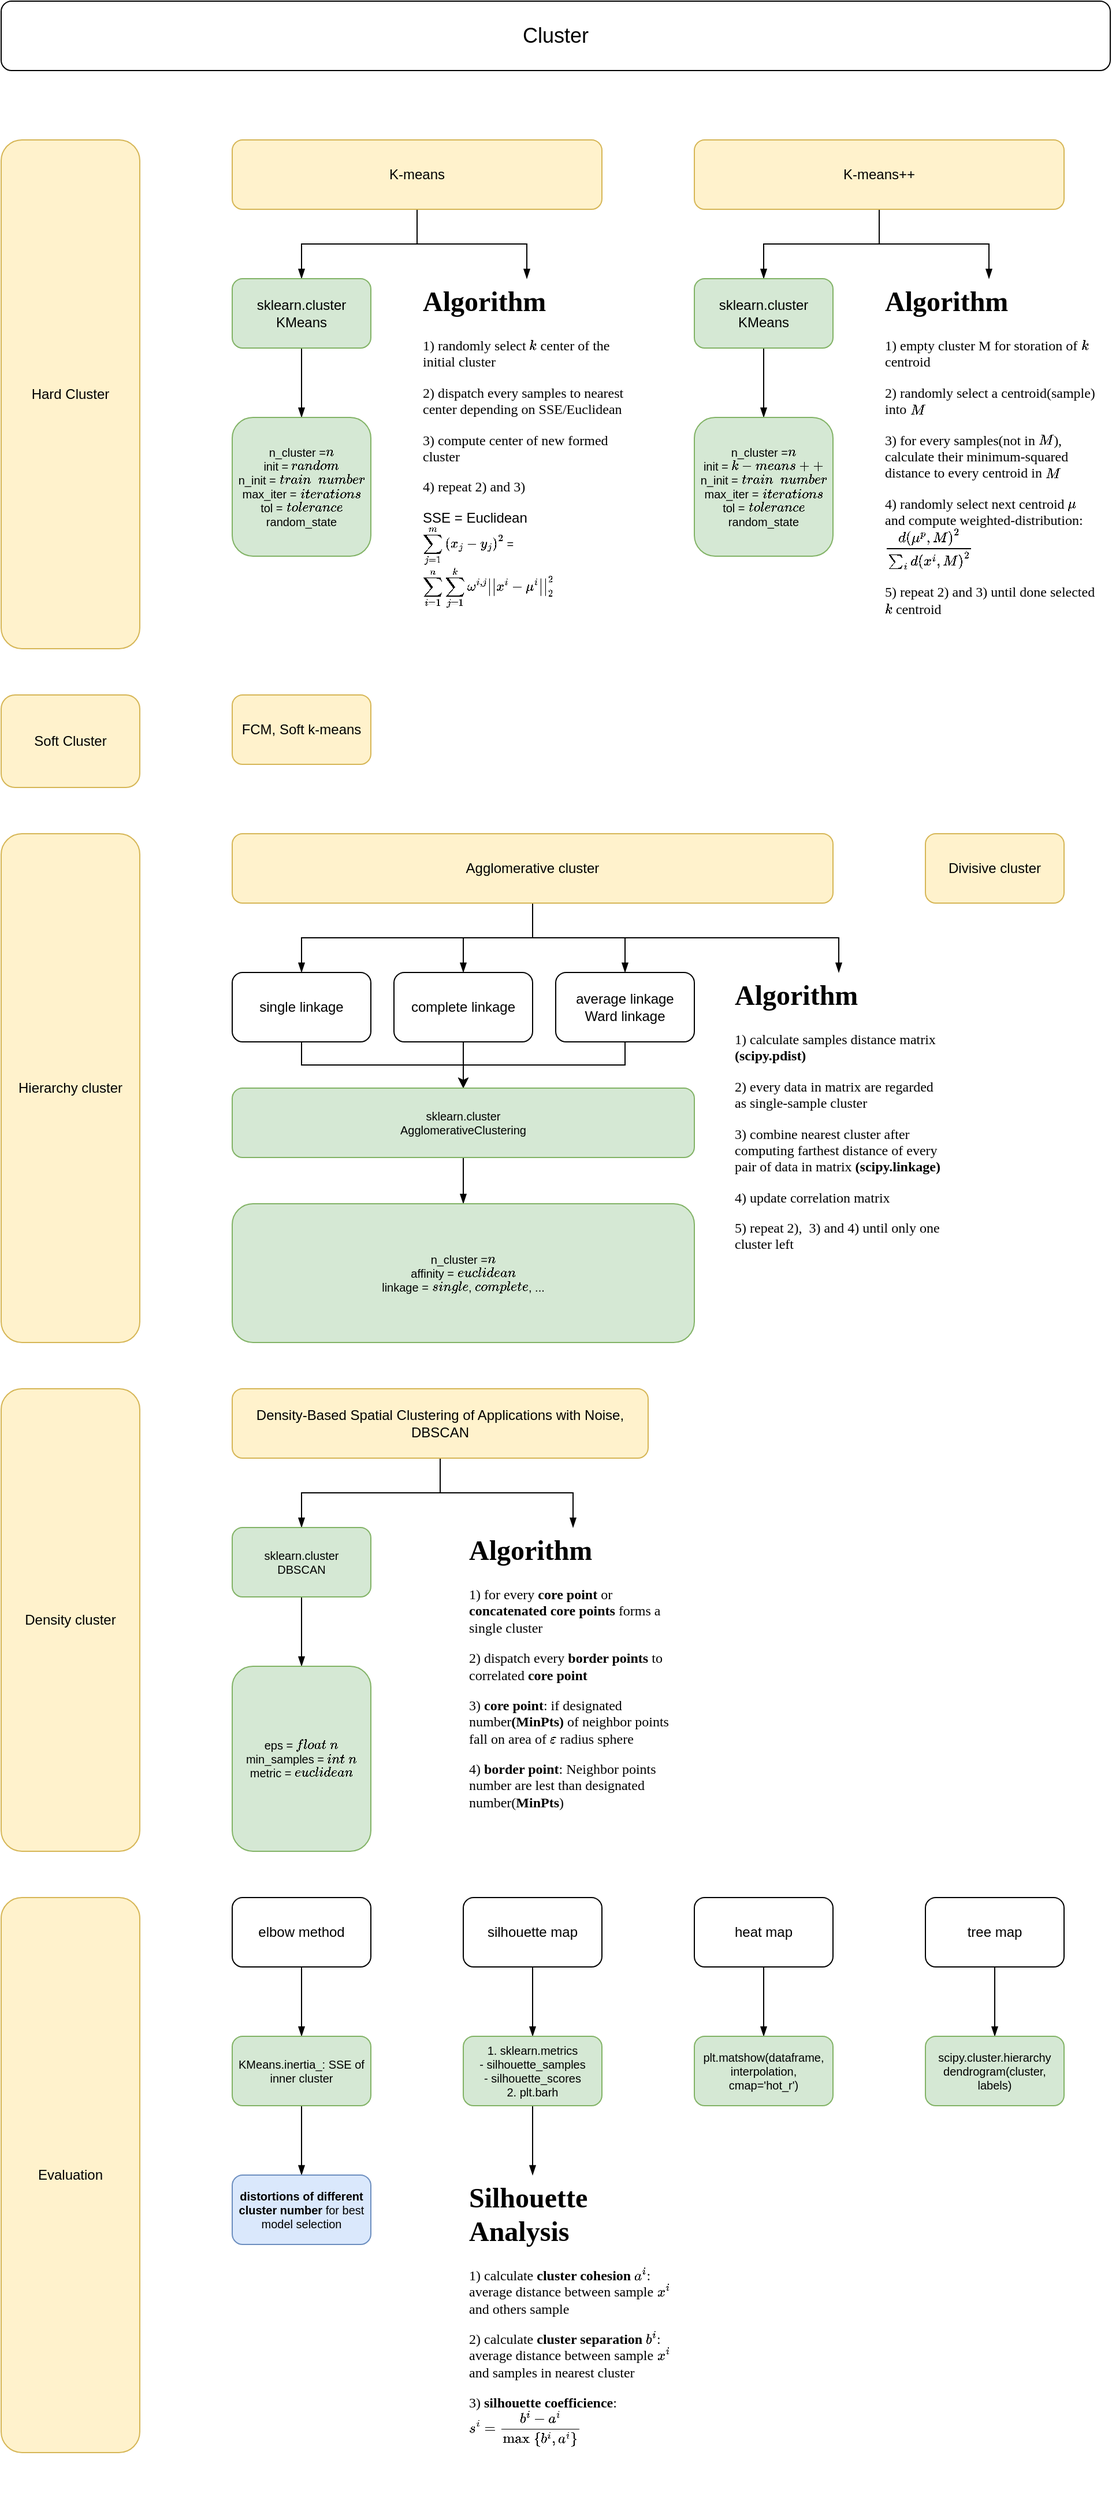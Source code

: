 <mxfile version="21.6.1" type="device">
  <diagram name="第 1 页" id="uKQnckuGB_oqDtlKrPz5">
    <mxGraphModel dx="689" dy="461" grid="1" gridSize="10" guides="1" tooltips="1" connect="1" arrows="1" fold="1" page="1" pageScale="1" pageWidth="1200" pageHeight="1920" math="1" shadow="0">
      <root>
        <mxCell id="0" />
        <mxCell id="1" parent="0" />
        <mxCell id="PHH8fjHEo_8SI4OXQQ06-1" value="Cluster" style="rounded=1;whiteSpace=wrap;html=1;fontSize=18;" parent="1" vertex="1">
          <mxGeometry x="120" y="120" width="960" height="60" as="geometry" />
        </mxCell>
        <mxCell id="ZZknKD89HIvUtP47UnSU-1" value="Hard Cluster" style="rounded=1;whiteSpace=wrap;html=1;fillColor=#fff2cc;strokeColor=#d6b656;" vertex="1" parent="1">
          <mxGeometry x="120" y="240" width="120" height="440" as="geometry" />
        </mxCell>
        <mxCell id="ZZknKD89HIvUtP47UnSU-4" style="edgeStyle=orthogonalEdgeStyle;rounded=0;orthogonalLoop=1;jettySize=auto;html=1;entryX=0.5;entryY=0;entryDx=0;entryDy=0;endArrow=blockThin;endFill=1;" edge="1" parent="1" source="ZZknKD89HIvUtP47UnSU-2" target="ZZknKD89HIvUtP47UnSU-3">
          <mxGeometry relative="1" as="geometry" />
        </mxCell>
        <mxCell id="ZZknKD89HIvUtP47UnSU-8" style="edgeStyle=orthogonalEdgeStyle;rounded=0;orthogonalLoop=1;jettySize=auto;html=1;entryX=0.5;entryY=0;entryDx=0;entryDy=0;endArrow=blockThin;endFill=1;" edge="1" parent="1" source="ZZknKD89HIvUtP47UnSU-2" target="ZZknKD89HIvUtP47UnSU-7">
          <mxGeometry relative="1" as="geometry" />
        </mxCell>
        <mxCell id="ZZknKD89HIvUtP47UnSU-2" value="K-means" style="rounded=1;whiteSpace=wrap;html=1;fillColor=#fff2cc;strokeColor=#d6b656;" vertex="1" parent="1">
          <mxGeometry x="320" y="240" width="320" height="60" as="geometry" />
        </mxCell>
        <mxCell id="ZZknKD89HIvUtP47UnSU-6" value="" style="edgeStyle=orthogonalEdgeStyle;rounded=0;orthogonalLoop=1;jettySize=auto;html=1;endArrow=blockThin;endFill=1;" edge="1" parent="1" source="ZZknKD89HIvUtP47UnSU-3" target="ZZknKD89HIvUtP47UnSU-5">
          <mxGeometry relative="1" as="geometry" />
        </mxCell>
        <mxCell id="ZZknKD89HIvUtP47UnSU-3" value="sklearn.cluster&lt;br&gt;KMeans" style="rounded=1;whiteSpace=wrap;html=1;fillColor=#d5e8d4;strokeColor=#82b366;" vertex="1" parent="1">
          <mxGeometry x="320" y="360" width="120" height="60" as="geometry" />
        </mxCell>
        <mxCell id="ZZknKD89HIvUtP47UnSU-5" value="n_cluster =`n`&lt;br&gt;init = `ra ndom`&lt;br&gt;n_init = `trai n&amp;nbsp; _&amp;nbsp; n umber`&lt;br&gt;max_iter = `iterations`&lt;br&gt;tol = `t ol erance`&lt;br&gt;random_state" style="rounded=1;whiteSpace=wrap;html=1;fillColor=#d5e8d4;strokeColor=#82b366;fontSize=10;" vertex="1" parent="1">
          <mxGeometry x="320" y="480" width="120" height="120" as="geometry" />
        </mxCell>
        <mxCell id="ZZknKD89HIvUtP47UnSU-7" value="&lt;h1&gt;&lt;font face=&quot;Comic Sans MS&quot;&gt;Algorithm&lt;/font&gt;&lt;/h1&gt;&lt;p&gt;&lt;font face=&quot;Comic Sans MS&quot;&gt;1) randomly select `k` center of the initial cluster&lt;/font&gt;&lt;/p&gt;&lt;p&gt;&lt;font face=&quot;Comic Sans MS&quot;&gt;2) dispatch every samples to nearest center depending on SSE/Euclidean&lt;/font&gt;&lt;/p&gt;&lt;p&gt;&lt;font face=&quot;Comic Sans MS&quot;&gt;3) compute center of new formed cluster&lt;/font&gt;&lt;/p&gt;&lt;p&gt;&lt;font face=&quot;Comic Sans MS&quot;&gt;4) repeat 2) and 3)&lt;/font&gt;&lt;/p&gt;&lt;p&gt;SSE = Euclidean&lt;br style=&quot;border-color: var(--border-color); font-size: 10px; text-align: center;&quot;&gt;&lt;span style=&quot;font-size: 10px; text-align: center;&quot;&gt;`sum_(j=1)^m(x_j-y_j)^2` = `sum_(i=1)^nsum_(j=1)^komega^(i, j)||x^i-mu^i||_2^2`&lt;/span&gt;&lt;font face=&quot;Comic Sans MS&quot;&gt;&lt;br&gt;&lt;/font&gt;&lt;/p&gt;" style="text;html=1;strokeColor=none;fillColor=none;spacing=5;spacingTop=-20;whiteSpace=wrap;overflow=hidden;rounded=0;" vertex="1" parent="1">
          <mxGeometry x="480" y="360" width="190" height="320" as="geometry" />
        </mxCell>
        <mxCell id="ZZknKD89HIvUtP47UnSU-14" style="edgeStyle=orthogonalEdgeStyle;rounded=0;orthogonalLoop=1;jettySize=auto;html=1;entryX=0.5;entryY=0;entryDx=0;entryDy=0;endArrow=blockThin;endFill=1;" edge="1" parent="1" source="ZZknKD89HIvUtP47UnSU-9" target="ZZknKD89HIvUtP47UnSU-10">
          <mxGeometry relative="1" as="geometry" />
        </mxCell>
        <mxCell id="ZZknKD89HIvUtP47UnSU-15" style="edgeStyle=orthogonalEdgeStyle;rounded=0;orthogonalLoop=1;jettySize=auto;html=1;entryX=0.5;entryY=0;entryDx=0;entryDy=0;endArrow=blockThin;endFill=1;" edge="1" parent="1" source="ZZknKD89HIvUtP47UnSU-9" target="ZZknKD89HIvUtP47UnSU-13">
          <mxGeometry relative="1" as="geometry" />
        </mxCell>
        <mxCell id="ZZknKD89HIvUtP47UnSU-9" value="K-means++" style="rounded=1;whiteSpace=wrap;html=1;fillColor=#fff2cc;strokeColor=#d6b656;" vertex="1" parent="1">
          <mxGeometry x="720" y="240" width="320" height="60" as="geometry" />
        </mxCell>
        <mxCell id="ZZknKD89HIvUtP47UnSU-12" value="" style="edgeStyle=orthogonalEdgeStyle;rounded=0;orthogonalLoop=1;jettySize=auto;html=1;endArrow=blockThin;endFill=1;" edge="1" parent="1" source="ZZknKD89HIvUtP47UnSU-10" target="ZZknKD89HIvUtP47UnSU-11">
          <mxGeometry relative="1" as="geometry" />
        </mxCell>
        <mxCell id="ZZknKD89HIvUtP47UnSU-10" value="sklearn.cluster&lt;br&gt;KMeans" style="rounded=1;whiteSpace=wrap;html=1;fillColor=#d5e8d4;strokeColor=#82b366;" vertex="1" parent="1">
          <mxGeometry x="720" y="360" width="120" height="60" as="geometry" />
        </mxCell>
        <mxCell id="ZZknKD89HIvUtP47UnSU-11" value="n_cluster =`n`&lt;br&gt;init = `k-means++`&lt;br&gt;n_init = `trai n&amp;nbsp; _&amp;nbsp; n umber`&lt;br&gt;max_iter = `iterations`&lt;br&gt;tol = `t ol erance`&lt;br&gt;random_state" style="rounded=1;whiteSpace=wrap;html=1;fillColor=#d5e8d4;strokeColor=#82b366;fontSize=10;" vertex="1" parent="1">
          <mxGeometry x="720" y="480" width="120" height="120" as="geometry" />
        </mxCell>
        <mxCell id="ZZknKD89HIvUtP47UnSU-13" value="&lt;h1&gt;&lt;font face=&quot;Comic Sans MS&quot;&gt;Algorithm&lt;/font&gt;&lt;/h1&gt;&lt;p&gt;&lt;font face=&quot;Comic Sans MS&quot;&gt;1) empty cluster M for storation of `k` centroid&lt;/font&gt;&lt;/p&gt;&lt;p&gt;&lt;font face=&quot;Comic Sans MS&quot;&gt;2) randomly select a centroid(sample) into `M`&lt;/font&gt;&lt;/p&gt;&lt;p&gt;&lt;font face=&quot;Comic Sans MS&quot;&gt;3) for every samples(not in `M`), calculate their minimum-squared distance to every centroid in `M`&lt;/font&gt;&lt;/p&gt;&lt;p&gt;&lt;font face=&quot;Comic Sans MS&quot;&gt;4) randomly select next centroid `mu` and compute weighted-distribution: `(d(mu^p, M)^2)/(sum_i d (x^i,M)^2)`&lt;/font&gt;&lt;/p&gt;&lt;p&gt;&lt;font face=&quot;Comic Sans MS&quot;&gt;5) repeat 2) and 3) until done selected `k` centroid&lt;/font&gt;&lt;/p&gt;" style="text;html=1;strokeColor=none;fillColor=none;spacing=5;spacingTop=-20;whiteSpace=wrap;overflow=hidden;rounded=0;" vertex="1" parent="1">
          <mxGeometry x="880" y="360" width="190" height="330" as="geometry" />
        </mxCell>
        <mxCell id="ZZknKD89HIvUtP47UnSU-16" value="Soft Cluster" style="rounded=1;whiteSpace=wrap;html=1;fillColor=#fff2cc;strokeColor=#d6b656;" vertex="1" parent="1">
          <mxGeometry x="120" y="720" width="120" height="80" as="geometry" />
        </mxCell>
        <mxCell id="ZZknKD89HIvUtP47UnSU-17" value="FCM, Soft k-means" style="rounded=1;whiteSpace=wrap;html=1;fillColor=#fff2cc;strokeColor=#d6b656;" vertex="1" parent="1">
          <mxGeometry x="320" y="720" width="120" height="60" as="geometry" />
        </mxCell>
        <mxCell id="ZZknKD89HIvUtP47UnSU-18" value="Hierarchy cluster" style="rounded=1;whiteSpace=wrap;html=1;fillColor=#fff2cc;strokeColor=#d6b656;" vertex="1" parent="1">
          <mxGeometry x="120" y="840" width="120" height="440" as="geometry" />
        </mxCell>
        <mxCell id="ZZknKD89HIvUtP47UnSU-26" style="edgeStyle=orthogonalEdgeStyle;rounded=0;orthogonalLoop=1;jettySize=auto;html=1;endArrow=blockThin;endFill=1;" edge="1" parent="1" source="ZZknKD89HIvUtP47UnSU-20" target="ZZknKD89HIvUtP47UnSU-22">
          <mxGeometry relative="1" as="geometry" />
        </mxCell>
        <mxCell id="ZZknKD89HIvUtP47UnSU-33" style="edgeStyle=orthogonalEdgeStyle;rounded=0;orthogonalLoop=1;jettySize=auto;html=1;entryX=0.5;entryY=0;entryDx=0;entryDy=0;endArrow=blockThin;endFill=1;" edge="1" parent="1" source="ZZknKD89HIvUtP47UnSU-20" target="ZZknKD89HIvUtP47UnSU-32">
          <mxGeometry relative="1" as="geometry" />
        </mxCell>
        <mxCell id="ZZknKD89HIvUtP47UnSU-34" style="edgeStyle=orthogonalEdgeStyle;rounded=0;orthogonalLoop=1;jettySize=auto;html=1;entryX=0.5;entryY=0;entryDx=0;entryDy=0;endArrow=blockThin;endFill=1;" edge="1" parent="1" source="ZZknKD89HIvUtP47UnSU-20" target="ZZknKD89HIvUtP47UnSU-23">
          <mxGeometry relative="1" as="geometry" />
        </mxCell>
        <mxCell id="ZZknKD89HIvUtP47UnSU-35" style="edgeStyle=orthogonalEdgeStyle;rounded=0;orthogonalLoop=1;jettySize=auto;html=1;entryX=0.5;entryY=0;entryDx=0;entryDy=0;endArrow=blockThin;endFill=1;" edge="1" parent="1" source="ZZknKD89HIvUtP47UnSU-20" target="ZZknKD89HIvUtP47UnSU-24">
          <mxGeometry relative="1" as="geometry" />
        </mxCell>
        <mxCell id="ZZknKD89HIvUtP47UnSU-20" value="Agglomerative cluster" style="rounded=1;whiteSpace=wrap;html=1;fillColor=#fff2cc;strokeColor=#d6b656;" vertex="1" parent="1">
          <mxGeometry x="320" y="840" width="520" height="60" as="geometry" />
        </mxCell>
        <mxCell id="ZZknKD89HIvUtP47UnSU-21" value="Divisive cluster" style="rounded=1;whiteSpace=wrap;html=1;fillColor=#fff2cc;strokeColor=#d6b656;" vertex="1" parent="1">
          <mxGeometry x="920" y="840" width="120" height="60" as="geometry" />
        </mxCell>
        <mxCell id="ZZknKD89HIvUtP47UnSU-36" style="edgeStyle=orthogonalEdgeStyle;rounded=0;orthogonalLoop=1;jettySize=auto;html=1;entryX=0.5;entryY=0;entryDx=0;entryDy=0;" edge="1" parent="1" source="ZZknKD89HIvUtP47UnSU-22" target="ZZknKD89HIvUtP47UnSU-25">
          <mxGeometry relative="1" as="geometry" />
        </mxCell>
        <mxCell id="ZZknKD89HIvUtP47UnSU-22" value="single linkage" style="rounded=1;whiteSpace=wrap;html=1;" vertex="1" parent="1">
          <mxGeometry x="320" y="960" width="120" height="60" as="geometry" />
        </mxCell>
        <mxCell id="ZZknKD89HIvUtP47UnSU-37" style="edgeStyle=orthogonalEdgeStyle;rounded=0;orthogonalLoop=1;jettySize=auto;html=1;entryX=0.5;entryY=0;entryDx=0;entryDy=0;" edge="1" parent="1" source="ZZknKD89HIvUtP47UnSU-23" target="ZZknKD89HIvUtP47UnSU-25">
          <mxGeometry relative="1" as="geometry" />
        </mxCell>
        <mxCell id="ZZknKD89HIvUtP47UnSU-23" value="complete linkage" style="rounded=1;whiteSpace=wrap;html=1;" vertex="1" parent="1">
          <mxGeometry x="460" y="960" width="120" height="60" as="geometry" />
        </mxCell>
        <mxCell id="ZZknKD89HIvUtP47UnSU-38" style="edgeStyle=orthogonalEdgeStyle;rounded=0;orthogonalLoop=1;jettySize=auto;html=1;entryX=0.5;entryY=0;entryDx=0;entryDy=0;" edge="1" parent="1" source="ZZknKD89HIvUtP47UnSU-24" target="ZZknKD89HIvUtP47UnSU-25">
          <mxGeometry relative="1" as="geometry" />
        </mxCell>
        <mxCell id="ZZknKD89HIvUtP47UnSU-24" value="average linkage&lt;br&gt;Ward linkage" style="rounded=1;whiteSpace=wrap;html=1;" vertex="1" parent="1">
          <mxGeometry x="600" y="960" width="120" height="60" as="geometry" />
        </mxCell>
        <mxCell id="ZZknKD89HIvUtP47UnSU-31" value="" style="edgeStyle=orthogonalEdgeStyle;rounded=0;orthogonalLoop=1;jettySize=auto;html=1;endArrow=blockThin;endFill=1;" edge="1" parent="1" source="ZZknKD89HIvUtP47UnSU-25" target="ZZknKD89HIvUtP47UnSU-30">
          <mxGeometry relative="1" as="geometry" />
        </mxCell>
        <mxCell id="ZZknKD89HIvUtP47UnSU-25" value="sklearn.cluster&lt;br style=&quot;font-size: 10px;&quot;&gt;AgglomerativeClustering" style="rounded=1;whiteSpace=wrap;html=1;fillColor=#d5e8d4;strokeColor=#82b366;fontSize=10;" vertex="1" parent="1">
          <mxGeometry x="320" y="1060" width="400" height="60" as="geometry" />
        </mxCell>
        <mxCell id="ZZknKD89HIvUtP47UnSU-30" value="n_cluster =`n`&lt;br&gt;affinity = `eucli dean`&lt;br&gt;linkage = `si ngl e`, `com pl ete`, ..." style="rounded=1;whiteSpace=wrap;html=1;fillColor=#d5e8d4;strokeColor=#82b366;fontSize=10;" vertex="1" parent="1">
          <mxGeometry x="320" y="1160" width="400" height="120" as="geometry" />
        </mxCell>
        <mxCell id="ZZknKD89HIvUtP47UnSU-32" value="&lt;h1&gt;&lt;font face=&quot;Comic Sans MS&quot;&gt;Algorithm&lt;/font&gt;&lt;/h1&gt;&lt;p&gt;&lt;font face=&quot;Comic Sans MS&quot;&gt;1) calculate samples distance matrix &lt;b&gt;(scipy.pdist)&lt;/b&gt;&lt;/font&gt;&lt;/p&gt;&lt;p&gt;&lt;font face=&quot;Comic Sans MS&quot;&gt;2) every data in matrix are regarded as single-sample cluster&lt;/font&gt;&lt;/p&gt;&lt;p&gt;&lt;font face=&quot;Comic Sans MS&quot;&gt;3) combine nearest cluster after computing farthest distance of every pair of data in matrix &lt;b&gt;(scipy.linkage)&lt;/b&gt;&lt;/font&gt;&lt;/p&gt;&lt;p&gt;&lt;font face=&quot;Comic Sans MS&quot;&gt;4) update correlation matrix&lt;/font&gt;&lt;/p&gt;&lt;p&gt;&lt;font face=&quot;Comic Sans MS&quot;&gt;5) repeat 2),&amp;nbsp; 3) and 4) until only one cluster left&lt;/font&gt;&lt;/p&gt;" style="text;html=1;strokeColor=none;fillColor=none;spacing=5;spacingTop=-20;whiteSpace=wrap;overflow=hidden;rounded=0;" vertex="1" parent="1">
          <mxGeometry x="750" y="960" width="190" height="330" as="geometry" />
        </mxCell>
        <mxCell id="ZZknKD89HIvUtP47UnSU-39" value="Density cluster" style="rounded=1;whiteSpace=wrap;html=1;fillColor=#fff2cc;strokeColor=#d6b656;" vertex="1" parent="1">
          <mxGeometry x="120" y="1320" width="120" height="400" as="geometry" />
        </mxCell>
        <mxCell id="ZZknKD89HIvUtP47UnSU-44" style="edgeStyle=orthogonalEdgeStyle;rounded=0;orthogonalLoop=1;jettySize=auto;html=1;entryX=0.5;entryY=0;entryDx=0;entryDy=0;endArrow=blockThin;endFill=1;" edge="1" parent="1" source="ZZknKD89HIvUtP47UnSU-40" target="ZZknKD89HIvUtP47UnSU-41">
          <mxGeometry relative="1" as="geometry" />
        </mxCell>
        <mxCell id="ZZknKD89HIvUtP47UnSU-46" style="edgeStyle=orthogonalEdgeStyle;rounded=0;orthogonalLoop=1;jettySize=auto;html=1;entryX=0.5;entryY=0;entryDx=0;entryDy=0;endArrow=blockThin;endFill=1;" edge="1" parent="1" source="ZZknKD89HIvUtP47UnSU-40" target="ZZknKD89HIvUtP47UnSU-43">
          <mxGeometry relative="1" as="geometry" />
        </mxCell>
        <mxCell id="ZZknKD89HIvUtP47UnSU-40" value="Density-Based Spatial Clustering of Applications with Noise, DBSCAN" style="rounded=1;whiteSpace=wrap;html=1;fillColor=#fff2cc;strokeColor=#d6b656;" vertex="1" parent="1">
          <mxGeometry x="320" y="1320" width="360" height="60" as="geometry" />
        </mxCell>
        <mxCell id="ZZknKD89HIvUtP47UnSU-45" value="" style="edgeStyle=orthogonalEdgeStyle;rounded=0;orthogonalLoop=1;jettySize=auto;html=1;endArrow=blockThin;endFill=1;" edge="1" parent="1" source="ZZknKD89HIvUtP47UnSU-41" target="ZZknKD89HIvUtP47UnSU-42">
          <mxGeometry relative="1" as="geometry" />
        </mxCell>
        <mxCell id="ZZknKD89HIvUtP47UnSU-41" value="sklearn.cluster&lt;br style=&quot;font-size: 10px;&quot;&gt;DBSCAN" style="rounded=1;whiteSpace=wrap;html=1;fillColor=#d5e8d4;strokeColor=#82b366;fontSize=10;" vertex="1" parent="1">
          <mxGeometry x="320" y="1440" width="120" height="60" as="geometry" />
        </mxCell>
        <mxCell id="ZZknKD89HIvUtP47UnSU-42" value="eps = `float&amp;nbsp; n`&lt;br&gt;min_samples = `i n t&amp;nbsp; n`&lt;br&gt;metric = `eucl i d e an`" style="rounded=1;whiteSpace=wrap;html=1;fillColor=#d5e8d4;strokeColor=#82b366;fontSize=10;" vertex="1" parent="1">
          <mxGeometry x="320" y="1560" width="120" height="160" as="geometry" />
        </mxCell>
        <mxCell id="ZZknKD89HIvUtP47UnSU-43" value="&lt;h1&gt;&lt;font face=&quot;Comic Sans MS&quot;&gt;Algorithm&lt;/font&gt;&lt;/h1&gt;&lt;p&gt;&lt;font face=&quot;Comic Sans MS&quot;&gt;1) for every &lt;b&gt;core point&lt;/b&gt; or &lt;b&gt;concatenated core points&lt;/b&gt; forms a single cluster&lt;/font&gt;&lt;/p&gt;&lt;p&gt;&lt;font face=&quot;Comic Sans MS&quot;&gt;2) dispatch every &lt;b&gt;border points&lt;/b&gt; to correlated &lt;b&gt;core point&lt;/b&gt;&lt;/font&gt;&lt;/p&gt;&lt;p&gt;&lt;font face=&quot;Comic Sans MS&quot;&gt;3) &lt;b&gt;core point&lt;/b&gt;: if designated number&lt;b&gt;(MinPts)&lt;/b&gt; of neighbor points fall on area of `epsilon` radius sphere&lt;/font&gt;&lt;/p&gt;&lt;p&gt;&lt;font face=&quot;Comic Sans MS&quot;&gt;4) &lt;b&gt;border point&lt;/b&gt;: Neighbor points number are lest than designated number(&lt;b&gt;MinPts&lt;/b&gt;)&lt;/font&gt;&lt;/p&gt;" style="text;html=1;strokeColor=none;fillColor=none;spacing=5;spacingTop=-20;whiteSpace=wrap;overflow=hidden;rounded=0;" vertex="1" parent="1">
          <mxGeometry x="520" y="1440" width="190" height="280" as="geometry" />
        </mxCell>
        <mxCell id="ZZknKD89HIvUtP47UnSU-47" value="Evaluation" style="rounded=1;whiteSpace=wrap;html=1;fillColor=#fff2cc;strokeColor=#d6b656;" vertex="1" parent="1">
          <mxGeometry x="120" y="1760" width="120" height="480" as="geometry" />
        </mxCell>
        <mxCell id="ZZknKD89HIvUtP47UnSU-53" value="" style="edgeStyle=orthogonalEdgeStyle;rounded=0;orthogonalLoop=1;jettySize=auto;html=1;endArrow=blockThin;endFill=1;" edge="1" parent="1" source="ZZknKD89HIvUtP47UnSU-48" target="ZZknKD89HIvUtP47UnSU-52">
          <mxGeometry relative="1" as="geometry" />
        </mxCell>
        <mxCell id="ZZknKD89HIvUtP47UnSU-48" value="elbow method" style="rounded=1;whiteSpace=wrap;html=1;" vertex="1" parent="1">
          <mxGeometry x="320" y="1760" width="120" height="60" as="geometry" />
        </mxCell>
        <mxCell id="ZZknKD89HIvUtP47UnSU-57" value="" style="edgeStyle=orthogonalEdgeStyle;rounded=0;orthogonalLoop=1;jettySize=auto;html=1;endArrow=blockThin;endFill=1;" edge="1" parent="1" source="ZZknKD89HIvUtP47UnSU-49" target="ZZknKD89HIvUtP47UnSU-56">
          <mxGeometry relative="1" as="geometry" />
        </mxCell>
        <mxCell id="ZZknKD89HIvUtP47UnSU-49" value="silhouette map" style="rounded=1;whiteSpace=wrap;html=1;" vertex="1" parent="1">
          <mxGeometry x="520" y="1760" width="120" height="60" as="geometry" />
        </mxCell>
        <mxCell id="ZZknKD89HIvUtP47UnSU-62" value="" style="edgeStyle=orthogonalEdgeStyle;rounded=0;orthogonalLoop=1;jettySize=auto;html=1;endArrow=blockThin;endFill=1;" edge="1" parent="1" source="ZZknKD89HIvUtP47UnSU-50" target="ZZknKD89HIvUtP47UnSU-61">
          <mxGeometry relative="1" as="geometry" />
        </mxCell>
        <mxCell id="ZZknKD89HIvUtP47UnSU-50" value="heat map" style="rounded=1;whiteSpace=wrap;html=1;" vertex="1" parent="1">
          <mxGeometry x="720" y="1760" width="120" height="60" as="geometry" />
        </mxCell>
        <mxCell id="ZZknKD89HIvUtP47UnSU-64" value="" style="edgeStyle=orthogonalEdgeStyle;rounded=0;orthogonalLoop=1;jettySize=auto;html=1;endArrow=blockThin;endFill=1;" edge="1" parent="1" source="ZZknKD89HIvUtP47UnSU-51" target="ZZknKD89HIvUtP47UnSU-63">
          <mxGeometry relative="1" as="geometry" />
        </mxCell>
        <mxCell id="ZZknKD89HIvUtP47UnSU-51" value="tree map" style="rounded=1;whiteSpace=wrap;html=1;" vertex="1" parent="1">
          <mxGeometry x="920" y="1760" width="120" height="60" as="geometry" />
        </mxCell>
        <mxCell id="ZZknKD89HIvUtP47UnSU-55" value="" style="edgeStyle=orthogonalEdgeStyle;rounded=0;orthogonalLoop=1;jettySize=auto;html=1;endArrow=blockThin;endFill=1;" edge="1" parent="1" source="ZZknKD89HIvUtP47UnSU-52" target="ZZknKD89HIvUtP47UnSU-54">
          <mxGeometry relative="1" as="geometry" />
        </mxCell>
        <mxCell id="ZZknKD89HIvUtP47UnSU-52" value="KMeans.inertia_: SSE of inner cluster" style="rounded=1;whiteSpace=wrap;html=1;fillColor=#d5e8d4;strokeColor=#82b366;fontSize=10;" vertex="1" parent="1">
          <mxGeometry x="320" y="1880" width="120" height="60" as="geometry" />
        </mxCell>
        <mxCell id="ZZknKD89HIvUtP47UnSU-54" value="&lt;b&gt;distortions of different cluster number&lt;/b&gt; for best model selection" style="rounded=1;whiteSpace=wrap;html=1;fillColor=#dae8fc;strokeColor=#6c8ebf;fontSize=10;" vertex="1" parent="1">
          <mxGeometry x="320" y="2000" width="120" height="60" as="geometry" />
        </mxCell>
        <mxCell id="ZZknKD89HIvUtP47UnSU-59" value="" style="edgeStyle=orthogonalEdgeStyle;rounded=0;orthogonalLoop=1;jettySize=auto;html=1;endArrow=blockThin;endFill=1;" edge="1" parent="1" source="ZZknKD89HIvUtP47UnSU-56">
          <mxGeometry relative="1" as="geometry">
            <mxPoint x="580" y="2000" as="targetPoint" />
          </mxGeometry>
        </mxCell>
        <mxCell id="ZZknKD89HIvUtP47UnSU-56" value="1. sklearn.metrics&lt;br&gt;- silhouette_samples&lt;br&gt;- silhouette_scores&lt;br&gt;2. plt.barh" style="rounded=1;whiteSpace=wrap;html=1;fillColor=#d5e8d4;strokeColor=#82b366;fontSize=10;" vertex="1" parent="1">
          <mxGeometry x="520" y="1880" width="120" height="60" as="geometry" />
        </mxCell>
        <mxCell id="ZZknKD89HIvUtP47UnSU-60" value="&lt;h1&gt;Silhouette Analysis&lt;/h1&gt;&lt;p&gt;1) calculate&lt;b&gt; cluster cohesion&lt;/b&gt; `a^i`: average distance between sample `x^i` and others sample&lt;/p&gt;&lt;p&gt;2) calculate &lt;b&gt;cluster separation&lt;/b&gt; `b^i`: average distance between sample `x^i` and samples in nearest cluster&amp;nbsp;&lt;/p&gt;&lt;p&gt;3) &lt;b&gt;silhouette coefficience&lt;/b&gt;: `s^i=(b^i-a^i)/(max{b^i,a^i})`&lt;/p&gt;" style="text;html=1;strokeColor=none;fillColor=none;spacing=5;spacingTop=-20;whiteSpace=wrap;overflow=hidden;rounded=0;fontFamily=Comic Sans MS;" vertex="1" parent="1">
          <mxGeometry x="520" y="2000" width="190" height="280" as="geometry" />
        </mxCell>
        <mxCell id="ZZknKD89HIvUtP47UnSU-61" value="plt.matshow(dataframe, interpolation, cmap=&#39;hot_r&#39;)" style="rounded=1;whiteSpace=wrap;html=1;fillColor=#d5e8d4;strokeColor=#82b366;fontSize=10;" vertex="1" parent="1">
          <mxGeometry x="720" y="1880" width="120" height="60" as="geometry" />
        </mxCell>
        <mxCell id="ZZknKD89HIvUtP47UnSU-63" value="scipy.cluster.hierarchy&lt;br&gt;dendrogram(cluster, labels)" style="rounded=1;whiteSpace=wrap;html=1;fillColor=#d5e8d4;strokeColor=#82b366;fontSize=10;" vertex="1" parent="1">
          <mxGeometry x="920" y="1880" width="120" height="60" as="geometry" />
        </mxCell>
      </root>
    </mxGraphModel>
  </diagram>
</mxfile>
